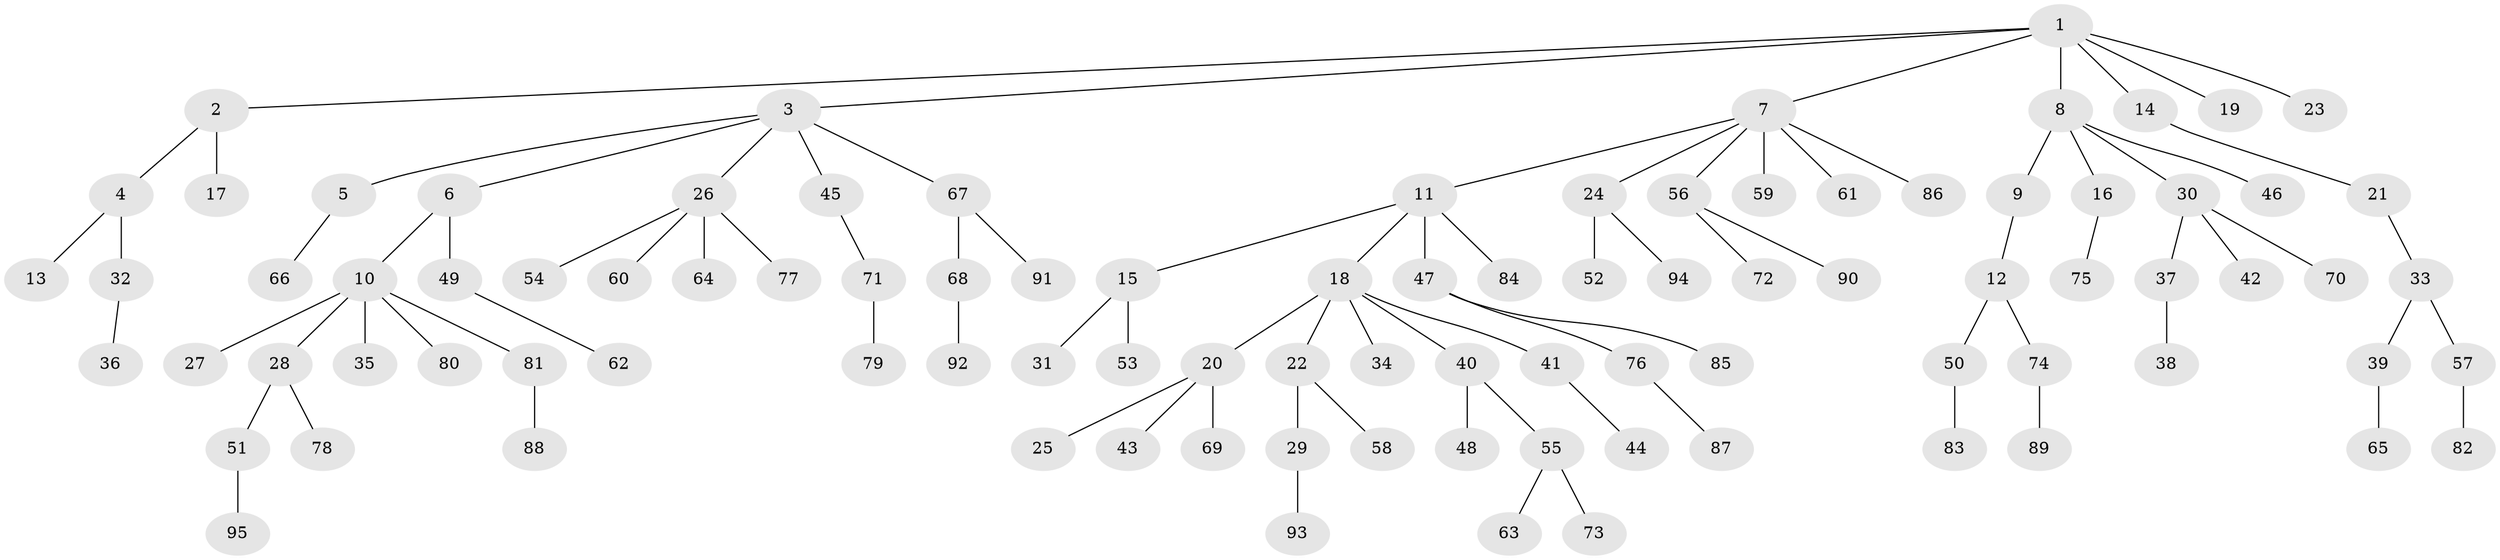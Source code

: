 // coarse degree distribution, {12: 0.03571428571428571, 1: 0.6785714285714286, 2: 0.25, 9: 0.03571428571428571}
// Generated by graph-tools (version 1.1) at 2025/19/03/04/25 18:19:22]
// undirected, 95 vertices, 94 edges
graph export_dot {
graph [start="1"]
  node [color=gray90,style=filled];
  1;
  2;
  3;
  4;
  5;
  6;
  7;
  8;
  9;
  10;
  11;
  12;
  13;
  14;
  15;
  16;
  17;
  18;
  19;
  20;
  21;
  22;
  23;
  24;
  25;
  26;
  27;
  28;
  29;
  30;
  31;
  32;
  33;
  34;
  35;
  36;
  37;
  38;
  39;
  40;
  41;
  42;
  43;
  44;
  45;
  46;
  47;
  48;
  49;
  50;
  51;
  52;
  53;
  54;
  55;
  56;
  57;
  58;
  59;
  60;
  61;
  62;
  63;
  64;
  65;
  66;
  67;
  68;
  69;
  70;
  71;
  72;
  73;
  74;
  75;
  76;
  77;
  78;
  79;
  80;
  81;
  82;
  83;
  84;
  85;
  86;
  87;
  88;
  89;
  90;
  91;
  92;
  93;
  94;
  95;
  1 -- 2;
  1 -- 3;
  1 -- 7;
  1 -- 8;
  1 -- 14;
  1 -- 19;
  1 -- 23;
  2 -- 4;
  2 -- 17;
  3 -- 5;
  3 -- 6;
  3 -- 26;
  3 -- 45;
  3 -- 67;
  4 -- 13;
  4 -- 32;
  5 -- 66;
  6 -- 10;
  6 -- 49;
  7 -- 11;
  7 -- 24;
  7 -- 56;
  7 -- 59;
  7 -- 61;
  7 -- 86;
  8 -- 9;
  8 -- 16;
  8 -- 30;
  8 -- 46;
  9 -- 12;
  10 -- 27;
  10 -- 28;
  10 -- 35;
  10 -- 80;
  10 -- 81;
  11 -- 15;
  11 -- 18;
  11 -- 47;
  11 -- 84;
  12 -- 50;
  12 -- 74;
  14 -- 21;
  15 -- 31;
  15 -- 53;
  16 -- 75;
  18 -- 20;
  18 -- 22;
  18 -- 34;
  18 -- 40;
  18 -- 41;
  20 -- 25;
  20 -- 43;
  20 -- 69;
  21 -- 33;
  22 -- 29;
  22 -- 58;
  24 -- 52;
  24 -- 94;
  26 -- 54;
  26 -- 60;
  26 -- 64;
  26 -- 77;
  28 -- 51;
  28 -- 78;
  29 -- 93;
  30 -- 37;
  30 -- 42;
  30 -- 70;
  32 -- 36;
  33 -- 39;
  33 -- 57;
  37 -- 38;
  39 -- 65;
  40 -- 48;
  40 -- 55;
  41 -- 44;
  45 -- 71;
  47 -- 76;
  47 -- 85;
  49 -- 62;
  50 -- 83;
  51 -- 95;
  55 -- 63;
  55 -- 73;
  56 -- 72;
  56 -- 90;
  57 -- 82;
  67 -- 68;
  67 -- 91;
  68 -- 92;
  71 -- 79;
  74 -- 89;
  76 -- 87;
  81 -- 88;
}
